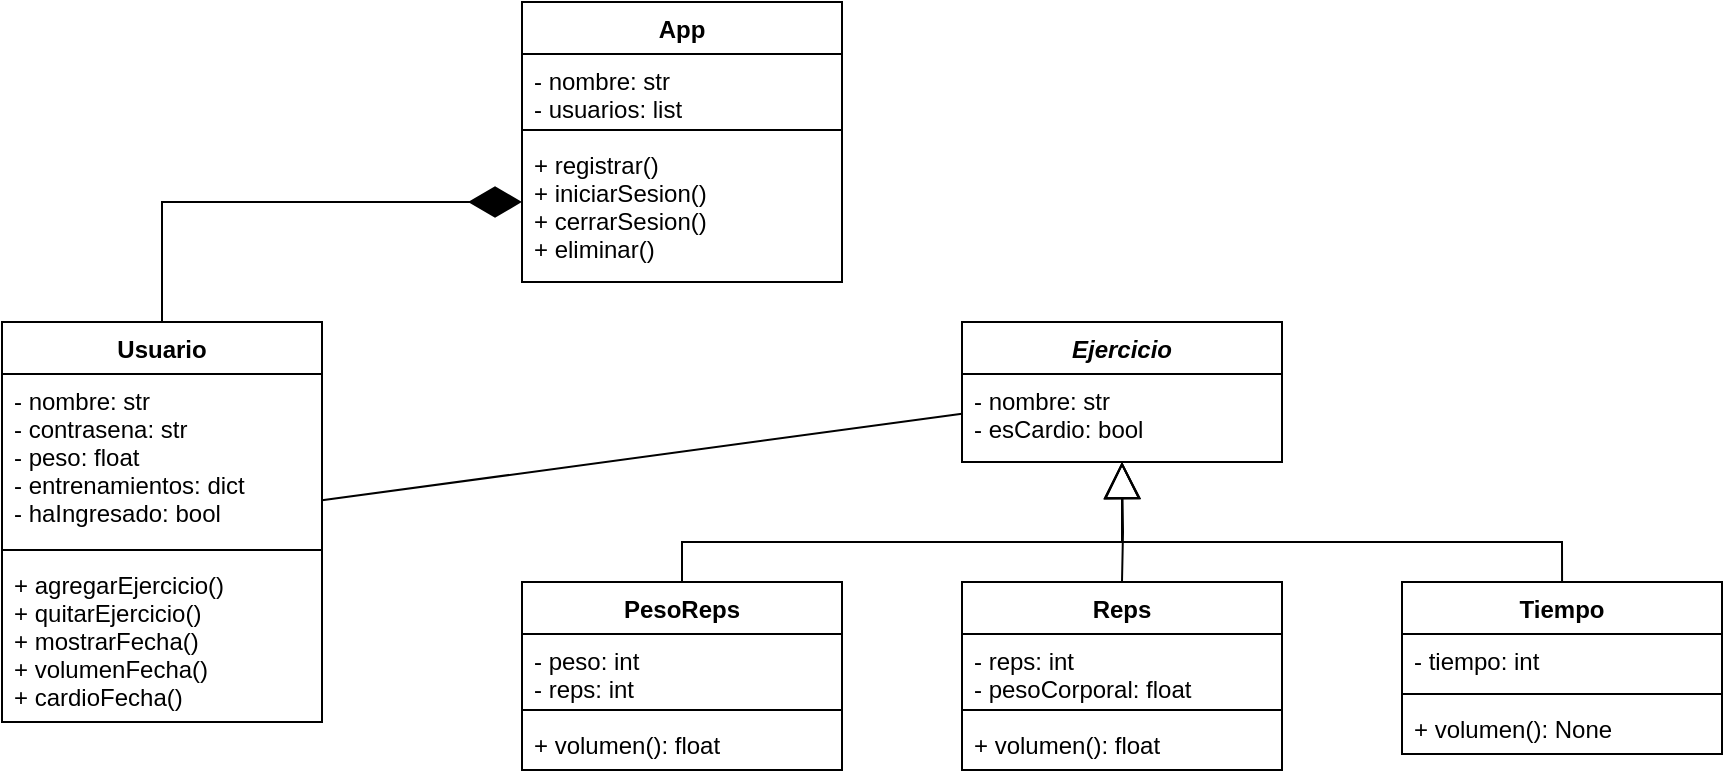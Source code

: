 <mxfile version="15.7.3" type="device"><diagram id="FEKRnTKG9BMU_7PkXdzb" name="Page-1"><mxGraphModel dx="981" dy="594" grid="1" gridSize="10" guides="1" tooltips="1" connect="1" arrows="1" fold="1" page="0" pageScale="1" pageWidth="1169" pageHeight="827" math="0" shadow="0"><root><mxCell id="0"/><mxCell id="1" parent="0"/><mxCell id="u-BgUUkIFFy1586rAtdB-1" value="App" style="swimlane;fontStyle=1;align=center;verticalAlign=top;childLayout=stackLayout;horizontal=1;startSize=26;horizontalStack=0;resizeParent=1;resizeParentMax=0;resizeLast=0;collapsible=1;marginBottom=0;" parent="1" vertex="1"><mxGeometry x="520" y="60" width="160" height="140" as="geometry"/></mxCell><mxCell id="u-BgUUkIFFy1586rAtdB-2" value="- nombre: str&#10;- usuarios: list" style="text;strokeColor=none;fillColor=none;align=left;verticalAlign=top;spacingLeft=4;spacingRight=4;overflow=hidden;rotatable=0;points=[[0,0.5],[1,0.5]];portConstraint=eastwest;" parent="u-BgUUkIFFy1586rAtdB-1" vertex="1"><mxGeometry y="26" width="160" height="34" as="geometry"/></mxCell><mxCell id="u-BgUUkIFFy1586rAtdB-3" value="" style="line;strokeWidth=1;fillColor=none;align=left;verticalAlign=middle;spacingTop=-1;spacingLeft=3;spacingRight=3;rotatable=0;labelPosition=right;points=[];portConstraint=eastwest;" parent="u-BgUUkIFFy1586rAtdB-1" vertex="1"><mxGeometry y="60" width="160" height="8" as="geometry"/></mxCell><mxCell id="u-BgUUkIFFy1586rAtdB-4" value="+ registrar()&#10;+ iniciarSesion()&#10;+ cerrarSesion()&#10;+ eliminar()" style="text;strokeColor=none;fillColor=none;align=left;verticalAlign=top;spacingLeft=4;spacingRight=4;overflow=hidden;rotatable=0;points=[[0,0.5],[1,0.5]];portConstraint=eastwest;" parent="u-BgUUkIFFy1586rAtdB-1" vertex="1"><mxGeometry y="68" width="160" height="72" as="geometry"/></mxCell><mxCell id="u-BgUUkIFFy1586rAtdB-5" value="Usuario" style="swimlane;fontStyle=1;align=center;verticalAlign=top;childLayout=stackLayout;horizontal=1;startSize=26;horizontalStack=0;resizeParent=1;resizeParentMax=0;resizeLast=0;collapsible=1;marginBottom=0;" parent="1" vertex="1"><mxGeometry x="260" y="220" width="160" height="200" as="geometry"/></mxCell><mxCell id="u-BgUUkIFFy1586rAtdB-6" value="- nombre: str&#10;- contrasena: str&#10;- peso: float&#10;- entrenamientos: dict&#10;- haIngresado: bool" style="text;strokeColor=none;fillColor=none;align=left;verticalAlign=top;spacingLeft=4;spacingRight=4;overflow=hidden;rotatable=0;points=[[0,0.5],[1,0.5]];portConstraint=eastwest;" parent="u-BgUUkIFFy1586rAtdB-5" vertex="1"><mxGeometry y="26" width="160" height="84" as="geometry"/></mxCell><mxCell id="u-BgUUkIFFy1586rAtdB-7" value="" style="line;strokeWidth=1;fillColor=none;align=left;verticalAlign=middle;spacingTop=-1;spacingLeft=3;spacingRight=3;rotatable=0;labelPosition=right;points=[];portConstraint=eastwest;" parent="u-BgUUkIFFy1586rAtdB-5" vertex="1"><mxGeometry y="110" width="160" height="8" as="geometry"/></mxCell><mxCell id="u-BgUUkIFFy1586rAtdB-8" value="+ agregarEjercicio()&#10;+ quitarEjercicio()&#10;+ mostrarFecha()&#10;+ volumenFecha()&#10;+ cardioFecha()" style="text;strokeColor=none;fillColor=none;align=left;verticalAlign=top;spacingLeft=4;spacingRight=4;overflow=hidden;rotatable=0;points=[[0,0.5],[1,0.5]];portConstraint=eastwest;" parent="u-BgUUkIFFy1586rAtdB-5" vertex="1"><mxGeometry y="118" width="160" height="82" as="geometry"/></mxCell><mxCell id="u-BgUUkIFFy1586rAtdB-9" value="Ejercicio" style="swimlane;fontStyle=3;align=center;verticalAlign=top;childLayout=stackLayout;horizontal=1;startSize=26;horizontalStack=0;resizeParent=1;resizeParentMax=0;resizeLast=0;collapsible=1;marginBottom=0;" parent="1" vertex="1"><mxGeometry x="740" y="220" width="160" height="70" as="geometry"/></mxCell><mxCell id="u-BgUUkIFFy1586rAtdB-10" value="- nombre: str&#10;- esCardio: bool" style="text;strokeColor=none;fillColor=none;align=left;verticalAlign=top;spacingLeft=4;spacingRight=4;overflow=hidden;rotatable=0;points=[[0,0.5],[1,0.5]];portConstraint=eastwest;" parent="u-BgUUkIFFy1586rAtdB-9" vertex="1"><mxGeometry y="26" width="160" height="44" as="geometry"/></mxCell><mxCell id="u-BgUUkIFFy1586rAtdB-25" style="edgeStyle=orthogonalEdgeStyle;rounded=0;orthogonalLoop=1;jettySize=auto;html=1;endArrow=block;endFill=0;endSize=16;" parent="1" target="u-BgUUkIFFy1586rAtdB-9" edge="1"><mxGeometry relative="1" as="geometry"><mxPoint x="820" y="350.0" as="sourcePoint"/></mxGeometry></mxCell><mxCell id="u-BgUUkIFFy1586rAtdB-26" style="edgeStyle=orthogonalEdgeStyle;rounded=0;orthogonalLoop=1;jettySize=auto;html=1;endArrow=block;endFill=0;endSize=16;" parent="1" target="u-BgUUkIFFy1586rAtdB-9" edge="1"><mxGeometry relative="1" as="geometry"><Array as="points"><mxPoint x="600" y="330"/><mxPoint x="820" y="330"/></Array><mxPoint x="600" y="350" as="sourcePoint"/></mxGeometry></mxCell><mxCell id="u-BgUUkIFFy1586rAtdB-27" style="edgeStyle=orthogonalEdgeStyle;rounded=0;orthogonalLoop=1;jettySize=auto;html=1;endArrow=block;endFill=0;endSize=16;" parent="1" target="u-BgUUkIFFy1586rAtdB-9" edge="1"><mxGeometry relative="1" as="geometry"><Array as="points"><mxPoint x="1040" y="330"/><mxPoint x="820" y="330"/></Array><mxPoint x="1040.034" y="350.0" as="sourcePoint"/></mxGeometry></mxCell><mxCell id="u-BgUUkIFFy1586rAtdB-28" value="" style="endArrow=diamondThin;endFill=1;endSize=24;html=1;rounded=0;edgeStyle=orthogonalEdgeStyle;" parent="1" source="u-BgUUkIFFy1586rAtdB-5" target="u-BgUUkIFFy1586rAtdB-1" edge="1"><mxGeometry width="160" relative="1" as="geometry"><mxPoint x="250" y="180" as="sourcePoint"/><mxPoint x="410" y="180" as="targetPoint"/><Array as="points"><mxPoint x="340" y="160"/></Array></mxGeometry></mxCell><mxCell id="OVnNdvdcYlRJ_-KlmrgV-1" value="PesoReps" style="swimlane;fontStyle=1;align=center;verticalAlign=top;childLayout=stackLayout;horizontal=1;startSize=26;horizontalStack=0;resizeParent=1;resizeParentMax=0;resizeLast=0;collapsible=1;marginBottom=0;" parent="1" vertex="1"><mxGeometry x="520" y="350" width="160" height="94" as="geometry"/></mxCell><mxCell id="OVnNdvdcYlRJ_-KlmrgV-2" value="- peso: int&#10;- reps: int" style="text;strokeColor=none;fillColor=none;align=left;verticalAlign=top;spacingLeft=4;spacingRight=4;overflow=hidden;rotatable=0;points=[[0,0.5],[1,0.5]];portConstraint=eastwest;" parent="OVnNdvdcYlRJ_-KlmrgV-1" vertex="1"><mxGeometry y="26" width="160" height="34" as="geometry"/></mxCell><mxCell id="OVnNdvdcYlRJ_-KlmrgV-3" value="" style="line;strokeWidth=1;fillColor=none;align=left;verticalAlign=middle;spacingTop=-1;spacingLeft=3;spacingRight=3;rotatable=0;labelPosition=right;points=[];portConstraint=eastwest;" parent="OVnNdvdcYlRJ_-KlmrgV-1" vertex="1"><mxGeometry y="60" width="160" height="8" as="geometry"/></mxCell><mxCell id="OVnNdvdcYlRJ_-KlmrgV-4" value="+ volumen(): float" style="text;strokeColor=none;fillColor=none;align=left;verticalAlign=top;spacingLeft=4;spacingRight=4;overflow=hidden;rotatable=0;points=[[0,0.5],[1,0.5]];portConstraint=eastwest;" parent="OVnNdvdcYlRJ_-KlmrgV-1" vertex="1"><mxGeometry y="68" width="160" height="26" as="geometry"/></mxCell><mxCell id="OVnNdvdcYlRJ_-KlmrgV-5" value="Reps" style="swimlane;fontStyle=1;align=center;verticalAlign=top;childLayout=stackLayout;horizontal=1;startSize=26;horizontalStack=0;resizeParent=1;resizeParentMax=0;resizeLast=0;collapsible=1;marginBottom=0;" parent="1" vertex="1"><mxGeometry x="740" y="350" width="160" height="94" as="geometry"/></mxCell><mxCell id="OVnNdvdcYlRJ_-KlmrgV-6" value="- reps: int&#10;- pesoCorporal: float" style="text;strokeColor=none;fillColor=none;align=left;verticalAlign=top;spacingLeft=4;spacingRight=4;overflow=hidden;rotatable=0;points=[[0,0.5],[1,0.5]];portConstraint=eastwest;" parent="OVnNdvdcYlRJ_-KlmrgV-5" vertex="1"><mxGeometry y="26" width="160" height="34" as="geometry"/></mxCell><mxCell id="OVnNdvdcYlRJ_-KlmrgV-7" value="" style="line;strokeWidth=1;fillColor=none;align=left;verticalAlign=middle;spacingTop=-1;spacingLeft=3;spacingRight=3;rotatable=0;labelPosition=right;points=[];portConstraint=eastwest;" parent="OVnNdvdcYlRJ_-KlmrgV-5" vertex="1"><mxGeometry y="60" width="160" height="8" as="geometry"/></mxCell><mxCell id="OVnNdvdcYlRJ_-KlmrgV-8" value="+ volumen(): float" style="text;strokeColor=none;fillColor=none;align=left;verticalAlign=top;spacingLeft=4;spacingRight=4;overflow=hidden;rotatable=0;points=[[0,0.5],[1,0.5]];portConstraint=eastwest;" parent="OVnNdvdcYlRJ_-KlmrgV-5" vertex="1"><mxGeometry y="68" width="160" height="26" as="geometry"/></mxCell><mxCell id="OVnNdvdcYlRJ_-KlmrgV-9" value="Tiempo" style="swimlane;fontStyle=1;align=center;verticalAlign=top;childLayout=stackLayout;horizontal=1;startSize=26;horizontalStack=0;resizeParent=1;resizeParentMax=0;resizeLast=0;collapsible=1;marginBottom=0;" parent="1" vertex="1"><mxGeometry x="960" y="350" width="160" height="86" as="geometry"/></mxCell><mxCell id="OVnNdvdcYlRJ_-KlmrgV-10" value="- tiempo: int" style="text;strokeColor=none;fillColor=none;align=left;verticalAlign=top;spacingLeft=4;spacingRight=4;overflow=hidden;rotatable=0;points=[[0,0.5],[1,0.5]];portConstraint=eastwest;" parent="OVnNdvdcYlRJ_-KlmrgV-9" vertex="1"><mxGeometry y="26" width="160" height="26" as="geometry"/></mxCell><mxCell id="OVnNdvdcYlRJ_-KlmrgV-11" value="" style="line;strokeWidth=1;fillColor=none;align=left;verticalAlign=middle;spacingTop=-1;spacingLeft=3;spacingRight=3;rotatable=0;labelPosition=right;points=[];portConstraint=eastwest;" parent="OVnNdvdcYlRJ_-KlmrgV-9" vertex="1"><mxGeometry y="52" width="160" height="8" as="geometry"/></mxCell><mxCell id="OVnNdvdcYlRJ_-KlmrgV-12" value="+ volumen(): None" style="text;strokeColor=none;fillColor=none;align=left;verticalAlign=top;spacingLeft=4;spacingRight=4;overflow=hidden;rotatable=0;points=[[0,0.5],[1,0.5]];portConstraint=eastwest;" parent="OVnNdvdcYlRJ_-KlmrgV-9" vertex="1"><mxGeometry y="60" width="160" height="26" as="geometry"/></mxCell><mxCell id="mXAYatnPwsZy6KyZOEce-3" value="" style="endArrow=none;html=1;rounded=0;" edge="1" parent="1" source="u-BgUUkIFFy1586rAtdB-5" target="u-BgUUkIFFy1586rAtdB-9"><mxGeometry width="50" height="50" relative="1" as="geometry"><mxPoint x="520" y="290" as="sourcePoint"/><mxPoint x="570" y="240" as="targetPoint"/></mxGeometry></mxCell></root></mxGraphModel></diagram></mxfile>